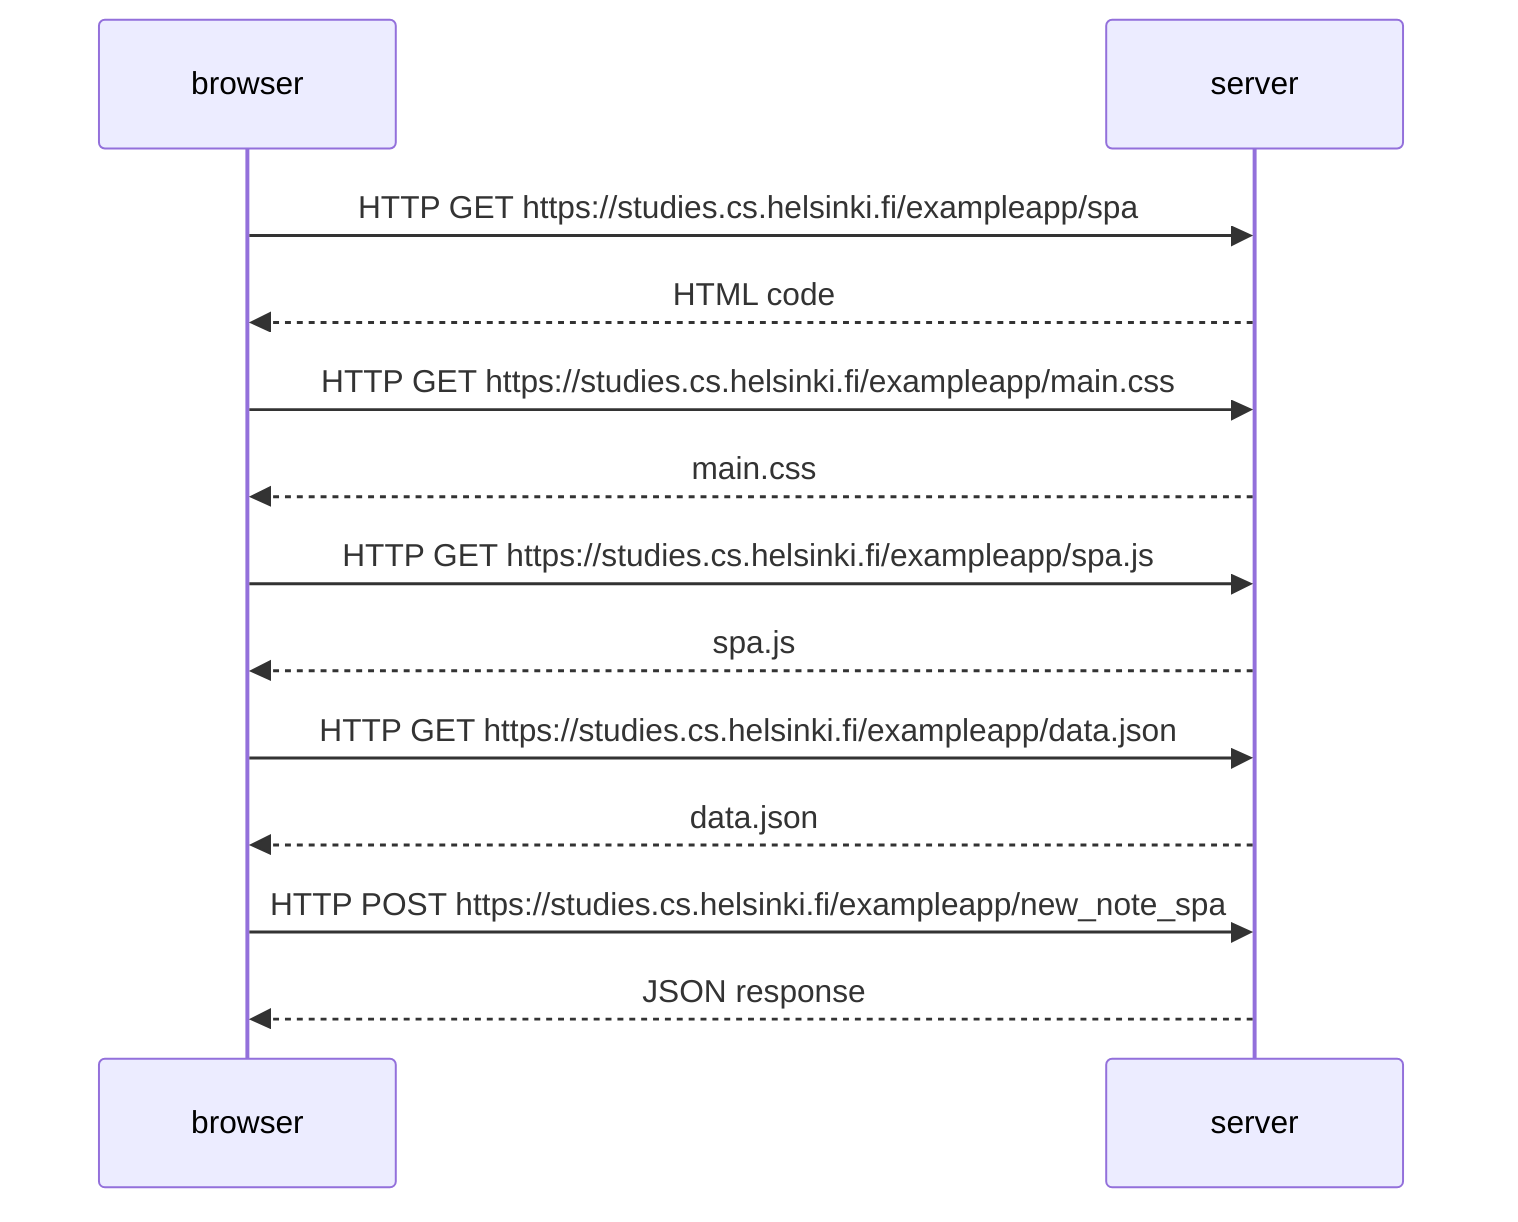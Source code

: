 sequenceDiagram
browser->>server: HTTP GET https://studies.cs.helsinki.fi/exampleapp/spa
server-->>browser: HTML code
browser->>server: HTTP GET https://studies.cs.helsinki.fi/exampleapp/main.css
server-->>browser: main.css
browser->>server: HTTP GET https://studies.cs.helsinki.fi/exampleapp/spa.js
server-->>browser: spa.js
browser->>server: HTTP GET https://studies.cs.helsinki.fi/exampleapp/data.json
server-->>browser: data.json
browser->>server: HTTP POST https://studies.cs.helsinki.fi/exampleapp/new_note_spa
server-->>browser: JSON response